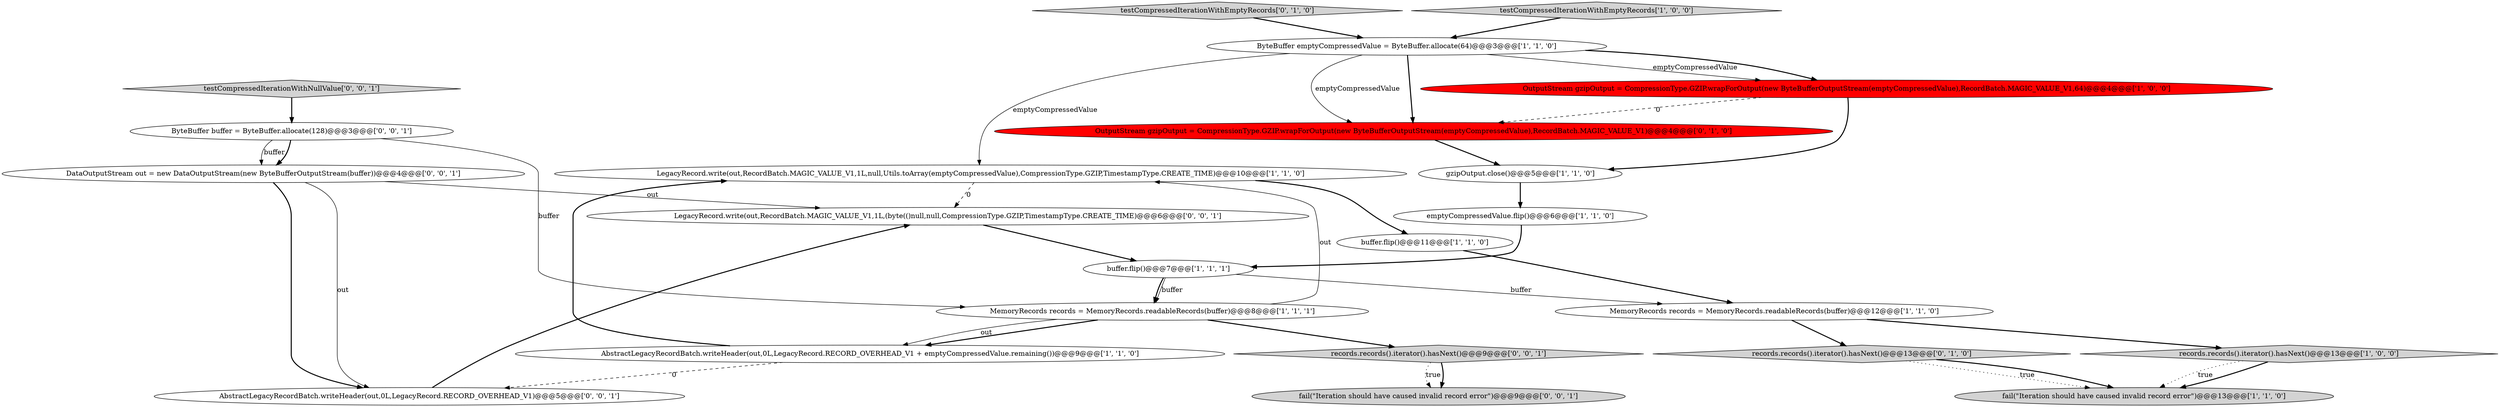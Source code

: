 digraph {
11 [style = filled, label = "MemoryRecords records = MemoryRecords.readableRecords(buffer)@@@12@@@['1', '1', '0']", fillcolor = white, shape = ellipse image = "AAA0AAABBB1BBB"];
3 [style = filled, label = "emptyCompressedValue.flip()@@@6@@@['1', '1', '0']", fillcolor = white, shape = ellipse image = "AAA0AAABBB1BBB"];
10 [style = filled, label = "OutputStream gzipOutput = CompressionType.GZIP.wrapForOutput(new ByteBufferOutputStream(emptyCompressedValue),RecordBatch.MAGIC_VALUE_V1,64)@@@4@@@['1', '0', '0']", fillcolor = red, shape = ellipse image = "AAA1AAABBB1BBB"];
16 [style = filled, label = "DataOutputStream out = new DataOutputStream(new ByteBufferOutputStream(buffer))@@@4@@@['0', '0', '1']", fillcolor = white, shape = ellipse image = "AAA0AAABBB3BBB"];
0 [style = filled, label = "ByteBuffer emptyCompressedValue = ByteBuffer.allocate(64)@@@3@@@['1', '1', '0']", fillcolor = white, shape = ellipse image = "AAA0AAABBB1BBB"];
5 [style = filled, label = "buffer.flip()@@@11@@@['1', '1', '0']", fillcolor = white, shape = ellipse image = "AAA0AAABBB1BBB"];
20 [style = filled, label = "ByteBuffer buffer = ByteBuffer.allocate(128)@@@3@@@['0', '0', '1']", fillcolor = white, shape = ellipse image = "AAA0AAABBB3BBB"];
2 [style = filled, label = "buffer.flip()@@@7@@@['1', '1', '1']", fillcolor = white, shape = ellipse image = "AAA0AAABBB1BBB"];
22 [style = filled, label = "fail(\"Iteration should have caused invalid record error\")@@@9@@@['0', '0', '1']", fillcolor = lightgray, shape = ellipse image = "AAA0AAABBB3BBB"];
18 [style = filled, label = "records.records().iterator().hasNext()@@@9@@@['0', '0', '1']", fillcolor = lightgray, shape = diamond image = "AAA0AAABBB3BBB"];
13 [style = filled, label = "testCompressedIterationWithEmptyRecords['0', '1', '0']", fillcolor = lightgray, shape = diamond image = "AAA0AAABBB2BBB"];
12 [style = filled, label = "fail(\"Iteration should have caused invalid record error\")@@@13@@@['1', '1', '0']", fillcolor = lightgray, shape = ellipse image = "AAA0AAABBB1BBB"];
6 [style = filled, label = "LegacyRecord.write(out,RecordBatch.MAGIC_VALUE_V1,1L,null,Utils.toArray(emptyCompressedValue),CompressionType.GZIP,TimestampType.CREATE_TIME)@@@10@@@['1', '1', '0']", fillcolor = white, shape = ellipse image = "AAA0AAABBB1BBB"];
15 [style = filled, label = "records.records().iterator().hasNext()@@@13@@@['0', '1', '0']", fillcolor = lightgray, shape = diamond image = "AAA0AAABBB2BBB"];
1 [style = filled, label = "MemoryRecords records = MemoryRecords.readableRecords(buffer)@@@8@@@['1', '1', '1']", fillcolor = white, shape = ellipse image = "AAA0AAABBB1BBB"];
17 [style = filled, label = "LegacyRecord.write(out,RecordBatch.MAGIC_VALUE_V1,1L,(byte(()null,null,CompressionType.GZIP,TimestampType.CREATE_TIME)@@@6@@@['0', '0', '1']", fillcolor = white, shape = ellipse image = "AAA0AAABBB3BBB"];
7 [style = filled, label = "AbstractLegacyRecordBatch.writeHeader(out,0L,LegacyRecord.RECORD_OVERHEAD_V1 + emptyCompressedValue.remaining())@@@9@@@['1', '1', '0']", fillcolor = white, shape = ellipse image = "AAA0AAABBB1BBB"];
9 [style = filled, label = "gzipOutput.close()@@@5@@@['1', '1', '0']", fillcolor = white, shape = ellipse image = "AAA0AAABBB1BBB"];
8 [style = filled, label = "testCompressedIterationWithEmptyRecords['1', '0', '0']", fillcolor = lightgray, shape = diamond image = "AAA0AAABBB1BBB"];
19 [style = filled, label = "testCompressedIterationWithNullValue['0', '0', '1']", fillcolor = lightgray, shape = diamond image = "AAA0AAABBB3BBB"];
4 [style = filled, label = "records.records().iterator().hasNext()@@@13@@@['1', '0', '0']", fillcolor = lightgray, shape = diamond image = "AAA0AAABBB1BBB"];
14 [style = filled, label = "OutputStream gzipOutput = CompressionType.GZIP.wrapForOutput(new ByteBufferOutputStream(emptyCompressedValue),RecordBatch.MAGIC_VALUE_V1)@@@4@@@['0', '1', '0']", fillcolor = red, shape = ellipse image = "AAA1AAABBB2BBB"];
21 [style = filled, label = "AbstractLegacyRecordBatch.writeHeader(out,0L,LegacyRecord.RECORD_OVERHEAD_V1)@@@5@@@['0', '0', '1']", fillcolor = white, shape = ellipse image = "AAA0AAABBB3BBB"];
2->11 [style = solid, label="buffer"];
0->10 [style = solid, label="emptyCompressedValue"];
7->21 [style = dashed, label="0"];
2->1 [style = bold, label=""];
19->20 [style = bold, label=""];
11->4 [style = bold, label=""];
1->18 [style = bold, label=""];
6->17 [style = dashed, label="0"];
20->1 [style = solid, label="buffer"];
1->7 [style = bold, label=""];
20->16 [style = solid, label="buffer"];
11->15 [style = bold, label=""];
8->0 [style = bold, label=""];
0->14 [style = solid, label="emptyCompressedValue"];
6->5 [style = bold, label=""];
0->10 [style = bold, label=""];
0->14 [style = bold, label=""];
18->22 [style = bold, label=""];
20->16 [style = bold, label=""];
3->2 [style = bold, label=""];
17->2 [style = bold, label=""];
2->1 [style = solid, label="buffer"];
16->21 [style = bold, label=""];
7->6 [style = bold, label=""];
1->6 [style = solid, label="out"];
1->7 [style = solid, label="out"];
4->12 [style = bold, label=""];
9->3 [style = bold, label=""];
0->6 [style = solid, label="emptyCompressedValue"];
15->12 [style = dotted, label="true"];
14->9 [style = bold, label=""];
10->9 [style = bold, label=""];
5->11 [style = bold, label=""];
15->12 [style = bold, label=""];
4->12 [style = dotted, label="true"];
21->17 [style = bold, label=""];
10->14 [style = dashed, label="0"];
16->17 [style = solid, label="out"];
16->21 [style = solid, label="out"];
13->0 [style = bold, label=""];
18->22 [style = dotted, label="true"];
}
